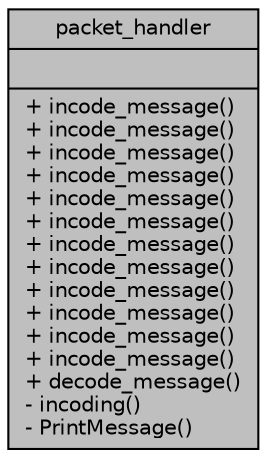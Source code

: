 digraph "packet_handler"
{
  edge [fontname="Helvetica",fontsize="10",labelfontname="Helvetica",labelfontsize="10"];
  node [fontname="Helvetica",fontsize="10",shape=record];
  Node1 [label="{packet_handler\n||+ incode_message()\l+ incode_message()\l+ incode_message()\l+ incode_message()\l+ incode_message()\l+ incode_message()\l+ incode_message()\l+ incode_message()\l+ incode_message()\l+ incode_message()\l+ incode_message()\l+ incode_message()\l+ decode_message()\l- incoding()\l- PrintMessage()\l}",height=0.2,width=0.4,color="black", fillcolor="grey75", style="filled", fontcolor="black"];
}
